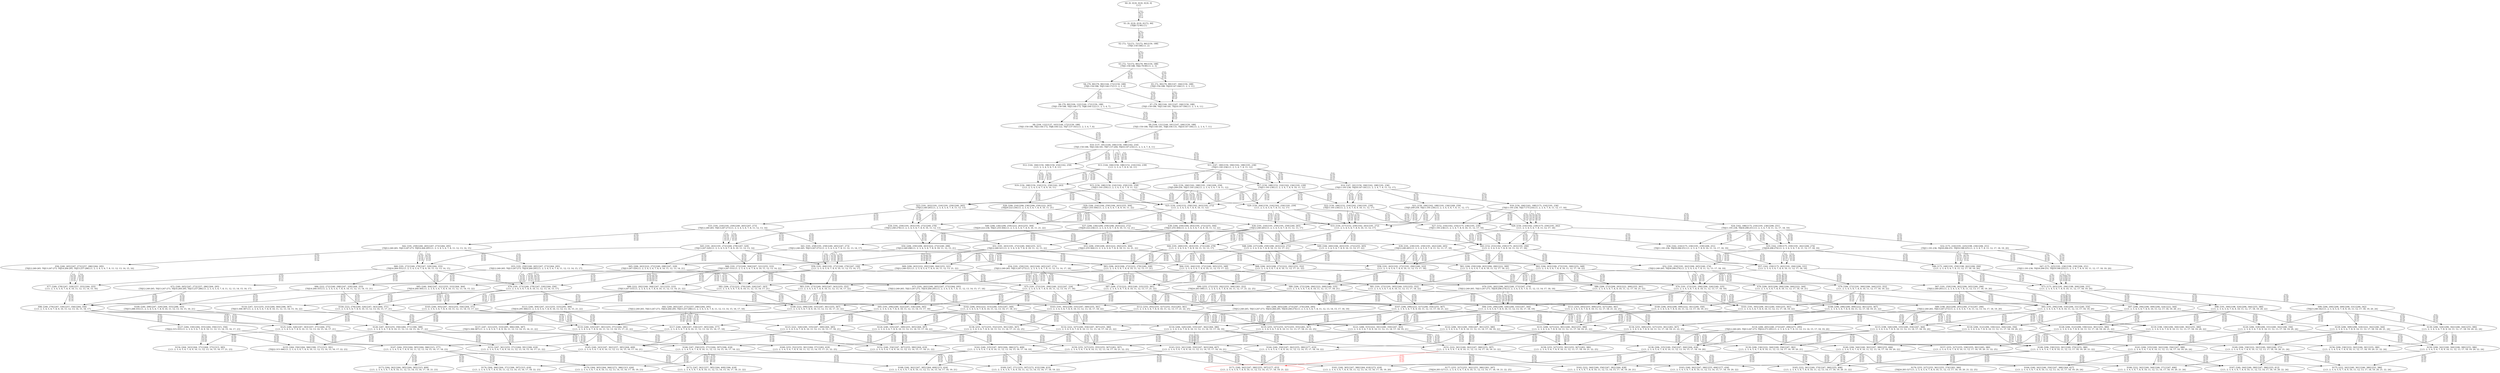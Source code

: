 digraph {
	S0[label="S0: [0, 0] [0, 0] [0, 0] [0, 0] \n{}{}"];
	S1[label="S1: [0, 0] [0, 0] [0, 0] [72, 90] \n{T0J0:72-90}{1}"];
	S2[label="S2: [72, 72] [72, 72] [72, 90] [150, 188] \n{T0J1:150-188}{1, 2}"];
	S3[label="S3: [72, 72] [72, 90] [79, 99] [150, 188] \n{T0J1:150-188, T0J2:79-99}{1, 2, 3}"];
	S4[label="S4: [79, 90] [79, 90] [144, 172] [150, 188] \n{T0J1:150-188, T0J3:144-172}{1, 2, 3, 4}"];
	S5[label="S5: [72, 90] [79, 99] [147, 184] [150, 188] \n{T0J1:150-188, T0J10:147-184}{1, 2, 3, 11}"];
	S6[label="S6: [79, 90] [104, 122] [144, 172] [150, 188] \n{T0J1:150-188, T0J3:144-172, T0J6:104-122}{1, 2, 3, 4, 7}"];
	S7[label="S7: [79, 99] [144, 181] [147, 184] [150, 188] \n{T0J1:150-188, T0J3:144-181, T0J10:147-184}{1, 2, 3, 4, 11}"];
	S8[label="S8: [104, 122] [137, 163] [144, 172] [150, 188] \n{T0J1:150-188, T0J3:144-172, T0J6:104-122, T0J7:137-163}{1, 2, 3, 4, 7, 8}"];
	S9[label="S9: [104, 131] [144, 181] [147, 184] [150, 188] \n{T0J1:150-188, T0J3:144-181, T0J6:104-131, T0J10:147-184}{1, 2, 3, 4, 7, 11}"];
	S10[label="S10: [137, 181] [144, 184] [150, 188] [162, 216] \n{T0J1:150-188, T0J3:144-181, T0J7:137-204, T0J10:147-216}{1, 2, 3, 4, 7, 8, 11}"];
	S11[label="S11: [147, 180] [150, 184] [162, 188] [191, 236] \n{T0J11:191-236}{1, 2, 3, 4, 7, 8, 11, 12}"];
	S12[label="S12: [144, 184] [150, 188] [150, 216] [162, 259] \n{}{1, 2, 3, 4, 5, 6, 7, 8, 11}"];
	S13[label="S13: [144, 184] [150, 188] [152, 216] [162, 239] \n{}{1, 2, 3, 4, 7, 8, 9, 10, 11}"];
	S14[label="S14: [147, 181] [150, 184] [162, 188] [191, 236] \n{T0J11:191-236, T0J16:147-181}{1, 2, 3, 4, 7, 8, 11, 12, 17}"];
	S15[label="S15: [150, 188] [150, 216] [162, 259] [191, 259] \n{T0J11:191-259}{1, 2, 3, 4, 5, 6, 7, 8, 11, 12}"];
	S16[label="S16: [150, 184] [162, 188] [191, 236] [209, 259] \n{T0J5:209-259, T0J11:191-236}{1, 2, 3, 4, 5, 6, 7, 8, 11, 12}"];
	S17[label="S17: [150, 188] [152, 216] [162, 236] [191, 239] \n{T0J11:191-236}{1, 2, 3, 4, 7, 8, 9, 10, 11, 12}"];
	S18[label="S18: [150, 184] [162, 188] [175, 216] [191, 236] \n{T0J11:191-236, T0J17:175-216}{1, 2, 3, 4, 7, 8, 11, 12, 17, 18}"];
	S19[label="S19: [150, 188] [150, 216] [152, 259] [162, 263] \n{}{1, 2, 3, 4, 5, 6, 7, 8, 9, 10, 11}"];
	S20[label="S20: [150, 204] [150, 216] [162, 259] [191, 259] \n{}{1, 2, 3, 4, 5, 6, 7, 8, 11, 12, 17}"];
	S21[label="S21: [150, 184] [162, 188] [191, 236] [209, 259] \n{T0J5:209-259, T0J11:191-236}{1, 2, 3, 4, 5, 6, 7, 8, 11, 12, 17}"];
	S22[label="S22: [150, 184] [152, 216] [162, 236] [191, 239] \n{T0J11:191-236}{1, 2, 3, 4, 7, 8, 9, 10, 11, 12, 17}"];
	S23[label="S23: [191, 203] [191, 216] [191, 259] [240, 265] \n{T0J12:240-265}{1, 2, 3, 4, 5, 6, 7, 8, 11, 12, 13}"];
	S24[label="S24: [162, 188] [175, 216] [191, 236] [206, 251] \n{T0J11:191-236, T0J18:206-251}{1, 2, 3, 4, 7, 8, 11, 12, 17, 18, 19}"];
	S25[label="S25: [150, 216] [152, 259] [162, 263] [191, 272] \n{}{1, 2, 3, 4, 5, 6, 7, 8, 9, 10, 11, 12}"];
	S26[label="S26: [150, 216] [162, 239] [175, 259] [191, 262] \n{}{1, 2, 3, 4, 5, 6, 7, 8, 11, 12, 17, 18}"];
	S27[label="S27: [152, 216] [162, 216] [175, 236] [191, 239] \n{T0J11:191-236}{1, 2, 3, 4, 7, 8, 9, 10, 11, 12, 17, 18}"];
	S28[label="S28: [206, 216] [206, 236] [206, 259] [222, 263] \n{T0J20:222-236}{1, 2, 3, 4, 5, 6, 7, 8, 9, 10, 11, 21}"];
	S29[label="S29: [184, 216] [184, 259] [184, 263] [255, 304] \n{T0J21:255-304}{1, 2, 3, 4, 5, 6, 7, 8, 9, 10, 11, 22}"];
	S30[label="S30: [191, 216] [191, 259] [191, 259] [240, 265] \n{T0J12:240-265}{1, 2, 3, 4, 5, 6, 7, 8, 11, 12, 13, 17}"];
	S31[label="S31: [191, 216] [191, 259] [240, 265] [247, 273] \n{T0J12:240-265, T0J13:247-273}{1, 2, 3, 4, 5, 6, 7, 8, 11, 12, 13, 14}"];
	S32[label="S32: [175, 216] [191, 225] [198, 236] [206, 251] \n{T0J11:191-236, T0J18:206-251, T0J19:198-225}{1, 2, 3, 4, 7, 8, 11, 12, 17, 18, 19, 20}"];
	S33[label="S33: [150, 217] [152, 259] [162, 263] [191, 272] \n{}{1, 2, 3, 4, 5, 6, 7, 8, 9, 10, 11, 12, 17}"];
	S34[label="S34: [191, 259] [191, 263] [191, 272] [240, 278] \n{T0J12:240-278}{1, 2, 3, 4, 5, 6, 7, 8, 9, 10, 11, 12, 13}"];
	S35[label="S35: [162, 239] [175, 259] [191, 262] [206, 274] \n{T0J18:206-274}{1, 2, 3, 4, 5, 6, 7, 8, 11, 12, 17, 18, 19}"];
	S36[label="S36: [162, 216] [175, 236] [191, 239] [206, 251] \n{T0J11:191-236, T0J18:206-251}{1, 2, 3, 4, 7, 8, 9, 10, 11, 12, 17, 18, 19}"];
	S37[label="S37: [206, 236] [206, 259] [206, 263] [222, 272] \n{T0J20:222-236}{1, 2, 3, 4, 5, 6, 7, 8, 9, 10, 11, 12, 21}"];
	S38[label="S38: [184, 259] [184, 263] [191, 272] [255, 304] \n{T0J21:255-304}{1, 2, 3, 4, 5, 6, 7, 8, 9, 10, 11, 12, 22}"];
	S39[label="S39: [191, 239] [191, 259] [191, 262] [240, 265] \n{T0J12:240-265}{1, 2, 3, 4, 5, 6, 7, 8, 11, 12, 13, 17, 18}"];
	S40[label="S40: [206, 236] [206, 259] [222, 263] [255, 304] \n{T0J20:222-236, T0J21:255-304}{1, 2, 3, 4, 5, 6, 7, 8, 9, 10, 11, 21, 22}"];
	S41[label="S41: [191, 259] [191, 259] [240, 265] [247, 273] \n{T0J12:240-265, T0J13:247-273}{1, 2, 3, 4, 5, 6, 7, 8, 11, 12, 13, 14, 17}"];
	S42[label="S42: [191, 259] [240, 265] [247, 273] [264, 295] \n{T0J12:240-265, T0J13:247-273, T0J14:264-295}{1, 2, 3, 4, 5, 6, 7, 8, 11, 12, 13, 14, 15}"];
	S43[label="S43: [152, 253] [162, 259] [175, 263] [191, 294] \n{}{1, 2, 3, 4, 5, 6, 7, 8, 9, 10, 11, 12, 17, 18}"];
	S44[label="S44: [191, 260] [191, 263] [191, 272] [240, 279] \n{}{1, 2, 3, 4, 5, 6, 7, 8, 9, 10, 11, 12, 13, 17}"];
	S45[label="S45: [191, 263] [191, 272] [240, 278] [247, 329] \n{T0J13:247-329}{1, 2, 3, 4, 5, 6, 7, 8, 9, 10, 11, 12, 13, 14}"];
	S46[label="S46: [175, 248] [191, 259] [198, 262] [206, 294] \n{}{1, 2, 3, 4, 5, 6, 7, 8, 11, 12, 17, 18, 19, 20}"];
	S47[label="S47: [175, 225] [191, 236] [198, 239] [206, 251] \n{T0J11:191-236, T0J18:206-251, T0J19:198-225}{1, 2, 3, 4, 7, 8, 9, 10, 11, 12, 17, 18, 19, 20}"];
	S48[label="S48: [206, 237] [206, 259] [206, 263] [222, 272] \n{}{1, 2, 3, 4, 5, 6, 7, 8, 9, 10, 11, 12, 17, 21}"];
	S49[label="S49: [184, 260] [184, 263] [191, 272] [255, 305] \n{}{1, 2, 3, 4, 5, 6, 7, 8, 9, 10, 11, 12, 17, 22}"];
	S50[label="S50: [206, 259] [206, 263] [222, 272] [240, 298] \n{T0J12:240-298}{1, 2, 3, 4, 5, 6, 7, 8, 9, 10, 11, 12, 13, 21}"];
	S51[label="S51: [191, 263] [191, 272] [240, 304] [255, 321] \n{T0J12:240-321}{1, 2, 3, 4, 5, 6, 7, 8, 9, 10, 11, 12, 13, 22}"];
	S52[label="S52: [191, 259] [191, 262] [206, 265] [240, 274] \n{T0J12:240-265, T0J18:206-274}{1, 2, 3, 4, 5, 6, 7, 8, 11, 12, 13, 17, 18, 19}"];
	S53[label="S53: [206, 259] [206, 263] [222, 292] [255, 304] \n{T0J21:255-304}{1, 2, 3, 4, 5, 6, 7, 8, 9, 10, 11, 12, 21, 22}"];
	S54[label="S54: [191, 259] [191, 262] [240, 265] [247, 273] \n{T0J12:240-265, T0J13:247-273}{1, 2, 3, 4, 5, 6, 7, 8, 11, 12, 13, 14, 17, 18}"];
	S55[label="S55: [191, 259] [240, 265] [247, 273] [264, 295] \n{T0J12:240-265, T0J13:247-273, T0J14:264-295}{1, 2, 3, 4, 5, 6, 7, 8, 11, 12, 13, 14, 15, 17}"];
	S56[label="S56: [240, 265] [247, 273] [257, 286] [264, 295] \n{T0J12:240-265, T0J13:247-273, T0J14:264-295, T0J15:257-286}{1, 2, 3, 4, 5, 6, 7, 8, 11, 12, 13, 14, 15, 16}"];
	S57[label="S57: [162, 259] [175, 263] [191, 294] [206, 331] \n{}{1, 2, 3, 4, 5, 6, 7, 8, 9, 10, 11, 12, 17, 18, 19}"];
	S58[label="S58: [191, 263] [191, 272] [191, 294] [240, 322] \n{}{1, 2, 3, 4, 5, 6, 7, 8, 9, 10, 11, 12, 13, 17, 18}"];
	S59[label="S59: [191, 264] [191, 272] [240, 279] [247, 330] \n{}{1, 2, 3, 4, 5, 6, 7, 8, 9, 10, 11, 12, 13, 14, 17}"];
	S60[label="S60: [191, 272] [240, 278] [247, 329] [264, 355] \n{T0J14:264-355}{1, 2, 3, 4, 5, 6, 7, 8, 9, 10, 11, 12, 13, 14, 15}"];
	S61[label="S61: [206, 259] [206, 263] [206, 280] [222, 300] \n{}{1, 2, 3, 4, 5, 6, 7, 8, 9, 10, 11, 12, 17, 18, 21}"];
	S62[label="S62: [184, 263] [184, 272] [191, 300] [255, 348] \n{}{1, 2, 3, 4, 5, 6, 7, 8, 9, 10, 11, 12, 17, 18, 22}"];
	S63[label="S63: [206, 263] [206, 272] [222, 279] [240, 326] \n{}{1, 2, 3, 4, 5, 6, 7, 8, 9, 10, 11, 12, 13, 17, 21}"];
	S64[label="S64: [191, 264] [191, 272] [240, 305] [255, 348] \n{}{1, 2, 3, 4, 5, 6, 7, 8, 9, 10, 11, 12, 13, 17, 22}"];
	S65[label="S65: [206, 263] [222, 272] [240, 298] [247, 329] \n{T0J13:247-329}{1, 2, 3, 4, 5, 6, 7, 8, 9, 10, 11, 12, 13, 14, 21}"];
	S66[label="S66: [191, 272] [240, 304] [247, 321] [255, 333] \n{T0J13:247-333}{1, 2, 3, 4, 5, 6, 7, 8, 9, 10, 11, 12, 13, 14, 22}"];
	S67[label="S67: [191, 259] [198, 262] [206, 265] [240, 294] \n{T0J12:240-265}{1, 2, 3, 4, 5, 6, 7, 8, 11, 12, 13, 17, 18, 19, 20}"];
	S68[label="S68: [206, 263] [206, 272] [222, 292] [255, 352] \n{}{1, 2, 3, 4, 5, 6, 7, 8, 9, 10, 11, 12, 17, 21, 22}"];
	S69[label="S69: [206, 263] [222, 292] [240, 304] [255, 321] \n{T0J12:240-321}{1, 2, 3, 4, 5, 6, 7, 8, 9, 10, 11, 12, 13, 21, 22}"];
	S70[label="S70: [191, 262] [206, 265] [240, 273] [247, 274] \n{T0J12:240-265, T0J13:247-273, T0J18:206-274}{1, 2, 3, 4, 5, 6, 7, 8, 11, 12, 13, 14, 17, 18, 19}"];
	S71[label="S71: [191, 262] [240, 265] [247, 273] [264, 295] \n{T0J12:240-265, T0J13:247-273, T0J14:264-295}{1, 2, 3, 4, 5, 6, 7, 8, 11, 12, 13, 14, 15, 17, 18}"];
	S72[label="S72: [240, 265] [247, 273] [257, 286] [264, 295] \n{T0J12:240-265, T0J13:247-273, T0J14:264-295, T0J15:257-286}{1, 2, 3, 4, 5, 6, 7, 8, 11, 12, 13, 14, 15, 16, 17}"];
	S73[label="S73: [175, 263] [191, 294] [198, 309] [206, 331] \n{}{1, 2, 3, 4, 5, 6, 7, 8, 9, 10, 11, 12, 17, 18, 19, 20}"];
	S74[label="S74: [191, 272] [191, 294] [206, 326] [240, 335] \n{}{1, 2, 3, 4, 5, 6, 7, 8, 9, 10, 11, 12, 13, 17, 18, 19}"];
	S75[label="S75: [191, 272] [191, 294] [240, 322] [247, 334] \n{}{1, 2, 3, 4, 5, 6, 7, 8, 9, 10, 11, 12, 13, 14, 17, 18}"];
	S76[label="S76: [191, 273] [240, 279] [247, 330] [264, 356] \n{}{1, 2, 3, 4, 5, 6, 7, 8, 9, 10, 11, 12, 13, 14, 15, 17}"];
	S77[label="S77: [240, 278] [247, 329] [257, 355] [264, 355] \n{}{1, 2, 3, 4, 5, 6, 7, 8, 9, 10, 11, 12, 13, 14, 15, 16}"];
	S78[label="S78: [206, 263] [206, 284] [206, 300] [222, 344] \n{}{1, 2, 3, 4, 5, 6, 7, 8, 9, 10, 11, 12, 17, 18, 19, 21}"];
	S79[label="S79: [184, 272] [191, 300] [206, 344] [255, 352] \n{}{1, 2, 3, 4, 5, 6, 7, 8, 9, 10, 11, 12, 17, 18, 19, 22}"];
	S80[label="S80: [206, 272] [206, 284] [222, 309] [240, 335] \n{}{1, 2, 3, 4, 5, 6, 7, 8, 9, 10, 11, 12, 13, 17, 18, 21}"];
	S81[label="S81: [191, 272] [191, 305] [240, 335] [255, 352] \n{}{1, 2, 3, 4, 5, 6, 7, 8, 9, 10, 11, 12, 13, 17, 18, 22}"];
	S82[label="S82: [206, 272] [222, 279] [240, 326] [247, 343] \n{}{1, 2, 3, 4, 5, 6, 7, 8, 9, 10, 11, 12, 13, 14, 17, 21}"];
	S83[label="S83: [191, 273] [240, 305] [247, 343] [255, 352] \n{}{1, 2, 3, 4, 5, 6, 7, 8, 9, 10, 11, 12, 13, 14, 17, 22}"];
	S84[label="S84: [222, 272] [240, 298] [247, 329] [264, 355] \n{T0J14:264-355}{1, 2, 3, 4, 5, 6, 7, 8, 9, 10, 11, 12, 13, 14, 15, 21}"];
	S85[label="S85: [240, 304] [247, 321] [255, 333] [264, 364] \n{T0J14:264-364}{1, 2, 3, 4, 5, 6, 7, 8, 9, 10, 11, 12, 13, 14, 15, 22}"];
	S86[label="S86: [206, 272] [206, 293] [222, 309] [255, 361] \n{}{1, 2, 3, 4, 5, 6, 7, 8, 9, 10, 11, 12, 17, 18, 21, 22}"];
	S87[label="S87: [206, 272] [222, 293] [240, 335] [255, 361] \n{}{1, 2, 3, 4, 5, 6, 7, 8, 9, 10, 11, 12, 13, 17, 21, 22}"];
	S88[label="S88: [222, 292] [240, 304] [247, 321] [255, 333] \n{T0J13:247-333}{1, 2, 3, 4, 5, 6, 7, 8, 9, 10, 11, 12, 13, 14, 21, 22}"];
	S89[label="S89: [198, 262] [206, 265] [240, 273] [247, 294] \n{T0J12:240-265, T0J13:247-273}{1, 2, 3, 4, 5, 6, 7, 8, 11, 12, 13, 14, 17, 18, 19, 20}"];
	S90[label="S90: [255, 272] [255, 292] [255, 308] [283, 352] \n{T0J24:283-308}{1, 2, 3, 4, 5, 6, 7, 8, 9, 10, 11, 12, 17, 21, 22, 25}"];
	S91[label="S91: [206, 265] [240, 273] [247, 274] [264, 295] \n{T0J12:240-265, T0J13:247-273, T0J14:264-295, T0J18:206-274}{1, 2, 3, 4, 5, 6, 7, 8, 11, 12, 13, 14, 15, 17, 18, 19}"];
	S92[label="S92: [240, 265] [247, 273] [257, 286] [264, 295] \n{T0J12:240-265, T0J13:247-273, T0J14:264-295, T0J15:257-286}{1, 2, 3, 4, 5, 6, 7, 8, 11, 12, 13, 14, 15, 16, 17, 18}"];
	S93[label="S93: [191, 294] [198, 318] [206, 331] [240, 354] \n{}{1, 2, 3, 4, 5, 6, 7, 8, 9, 10, 11, 12, 13, 17, 18, 19, 20}"];
	S94[label="S94: [191, 294] [206, 326] [240, 335] [247, 344] \n{}{1, 2, 3, 4, 5, 6, 7, 8, 9, 10, 11, 12, 13, 14, 17, 18, 19}"];
	S95[label="S95: [191, 294] [240, 322] [247, 334] [264, 365] \n{}{1, 2, 3, 4, 5, 6, 7, 8, 9, 10, 11, 12, 13, 14, 15, 17, 18}"];
	S96[label="S96: [240, 279] [247, 330] [257, 356] [264, 356] \n{}{1, 2, 3, 4, 5, 6, 7, 8, 9, 10, 11, 12, 13, 14, 15, 16, 17}"];
	S97[label="S97: [206, 294] [206, 309] [206, 324] [222, 344] \n{}{1, 2, 3, 4, 5, 6, 7, 8, 9, 10, 11, 12, 17, 18, 19, 20, 21}"];
	S98[label="S98: [191, 300] [198, 324] [206, 344] [255, 380] \n{}{1, 2, 3, 4, 5, 6, 7, 8, 9, 10, 11, 12, 17, 18, 19, 20, 22}"];
	S99[label="S99: [206, 294] [206, 309] [206, 331] [246, 342] \n{T0J23:246-342}{1, 2, 3, 4, 5, 6, 7, 8, 9, 10, 11, 12, 17, 18, 19, 20, 24}"];
	S100[label="S100: [206, 293] [206, 309] [222, 341] [240, 350] \n{}{1, 2, 3, 4, 5, 6, 7, 8, 9, 10, 11, 12, 13, 17, 18, 19, 21}"];
	S101[label="S101: [191, 305] [206, 341] [240, 350] [255, 361] \n{}{1, 2, 3, 4, 5, 6, 7, 8, 9, 10, 11, 12, 13, 17, 18, 19, 22}"];
	S102[label="S102: [206, 293] [222, 315] [240, 335] [247, 349] \n{}{1, 2, 3, 4, 5, 6, 7, 8, 9, 10, 11, 12, 13, 14, 17, 18, 21}"];
	S103[label="S103: [191, 305] [240, 335] [247, 349] [255, 361] \n{}{1, 2, 3, 4, 5, 6, 7, 8, 9, 10, 11, 12, 13, 14, 17, 18, 22}"];
	S104[label="S104: [222, 279] [240, 326] [247, 343] [264, 371] \n{}{1, 2, 3, 4, 5, 6, 7, 8, 9, 10, 11, 12, 13, 14, 15, 17, 21}"];
	S105[label="S105: [240, 305] [247, 343] [255, 356] [264, 371] \n{}{1, 2, 3, 4, 5, 6, 7, 8, 9, 10, 11, 12, 13, 14, 15, 17, 22}"];
	S106[label="S106: [206, 299] [206, 309] [222, 361] [255, 367] \n{}{1, 2, 3, 4, 5, 6, 7, 8, 9, 10, 11, 12, 17, 18, 19, 21, 22}"];
	S107[label="S107: [206, 299] [222, 327] [240, 354] [255, 367] \n{}{1, 2, 3, 4, 5, 6, 7, 8, 9, 10, 11, 12, 13, 17, 18, 21, 22}"];
	S108[label="S108: [222, 299] [240, 335] [247, 361] [255, 367] \n{}{1, 2, 3, 4, 5, 6, 7, 8, 9, 10, 11, 12, 13, 14, 17, 21, 22}"];
	S109[label="S109: [240, 298] [247, 329] [264, 355] [288, 355] \n{T0J15:288-355}{1, 2, 3, 4, 5, 6, 7, 8, 9, 10, 11, 12, 13, 14, 15, 16, 21}"];
	S110[label="S110: [247, 321] [255, 333] [264, 364] [306, 387] \n{T0J15:306-387}{1, 2, 3, 4, 5, 6, 7, 8, 9, 10, 11, 12, 13, 14, 15, 16, 22}"];
	S111[label="S111: [255, 293] [255, 309] [255, 327] [283, 361] \n{}{1, 2, 3, 4, 5, 6, 7, 8, 9, 10, 11, 12, 17, 18, 21, 22, 25}"];
	S112[label="S112: [255, 293] [255, 327] [255, 352] [283, 361] \n{}{1, 2, 3, 4, 5, 6, 7, 8, 9, 10, 11, 12, 13, 17, 21, 22, 25}"];
	S113[label="S113: [240, 304] [247, 321] [255, 333] [295, 384] \n{T0J14:295-384}{1, 2, 3, 4, 5, 6, 7, 8, 9, 10, 11, 12, 13, 14, 15, 21, 22}"];
	S114[label="S114: [206, 265] [240, 273] [247, 294] [271, 295] \n{T0J12:240-265, T0J13:247-273, T0J14:271-295}{1, 2, 3, 4, 5, 6, 7, 8, 11, 12, 13, 14, 15, 17, 18, 19, 20}"];
	S115[label="S115: [198, 326] [206, 335] [240, 354] [247, 364] \n{}{1, 2, 3, 4, 5, 6, 7, 8, 9, 10, 11, 12, 13, 14, 17, 18, 19, 20}"];
	S116[label="S116: [206, 326] [240, 335] [247, 362] [264, 386] \n{}{1, 2, 3, 4, 5, 6, 7, 8, 9, 10, 11, 12, 13, 14, 15, 17, 18, 19}"];
	S117[label="S117: [240, 328] [247, 334] [257, 365] [264, 377] \n{}{1, 2, 3, 4, 5, 6, 7, 8, 9, 10, 11, 12, 13, 14, 15, 16, 17, 18}"];
	S118[label="S118: [206, 312] [206, 336] [222, 344] [240, 356] \n{}{1, 2, 3, 4, 5, 6, 7, 8, 9, 10, 11, 12, 13, 17, 18, 19, 20, 21}"];
	S119[label="S119: [198, 336] [206, 344] [240, 362] [255, 380] \n{}{1, 2, 3, 4, 5, 6, 7, 8, 9, 10, 11, 12, 13, 17, 18, 19, 20, 22}"];
	S120[label="S120: [206, 318] [206, 331] [240, 342] [246, 356] \n{}{1, 2, 3, 4, 5, 6, 7, 8, 9, 10, 11, 12, 13, 17, 18, 19, 20, 24}"];
	S121[label="S121: [206, 315] [222, 341] [240, 350] [247, 363] \n{}{1, 2, 3, 4, 5, 6, 7, 8, 9, 10, 11, 12, 13, 14, 17, 18, 19, 21}"];
	S122[label="S122: [206, 341] [240, 350] [247, 361] [255, 380] \n{}{1, 2, 3, 4, 5, 6, 7, 8, 9, 10, 11, 12, 13, 14, 17, 18, 19, 22}"];
	S123[label="S123: [222, 326] [240, 335] [247, 349] [264, 385] \n{}{1, 2, 3, 4, 5, 6, 7, 8, 9, 10, 11, 12, 13, 14, 15, 17, 18, 21}"];
	S124[label="S124: [240, 335] [247, 349] [255, 365] [264, 397] \n{}{1, 2, 3, 4, 5, 6, 7, 8, 9, 10, 11, 12, 13, 14, 15, 17, 18, 22}"];
	S125[label="S125: [240, 326] [247, 343] [257, 371] [264, 375] \n{}{1, 2, 3, 4, 5, 6, 7, 8, 9, 10, 11, 12, 13, 14, 15, 16, 17, 21}"];
	S126[label="S126: [247, 343] [255, 356] [264, 371] [306, 388] \n{}{1, 2, 3, 4, 5, 6, 7, 8, 9, 10, 11, 12, 13, 14, 15, 16, 17, 22}"];
	S127[label="S127: [264, 330] [264, 355] [264, 356] [315, 356] \n{T0J22:315-355}{1, 2, 3, 4, 5, 6, 7, 8, 9, 10, 11, 12, 13, 14, 15, 16, 17, 23}"];
	S128[label="S128: [206, 312] [206, 336] [222, 361] [255, 380] \n{}{1, 2, 3, 4, 5, 6, 7, 8, 9, 10, 11, 12, 17, 18, 19, 20, 21, 22}"];
	S129[label="S129: [206, 309] [206, 324] [222, 342] [246, 344] \n{}{1, 2, 3, 4, 5, 6, 7, 8, 9, 10, 11, 12, 17, 18, 19, 20, 21, 24}"];
	S130[label="S130: [206, 324] [206, 342] [246, 344] [255, 380] \n{}{1, 2, 3, 4, 5, 6, 7, 8, 9, 10, 11, 12, 17, 18, 19, 20, 22, 24}"];
	S131[label="S131: [206, 327] [222, 361] [240, 362] [255, 380] \n{}{1, 2, 3, 4, 5, 6, 7, 8, 9, 10, 11, 12, 13, 17, 18, 19, 21, 22}"];
	S132[label="S132: [222, 327] [240, 354] [247, 367] [255, 380] \n{}{1, 2, 3, 4, 5, 6, 7, 8, 9, 10, 11, 12, 13, 14, 17, 18, 21, 22}"];
	S133[label="S133: [240, 335] [247, 361] [255, 371] [264, 391] \n{}{1, 2, 3, 4, 5, 6, 7, 8, 9, 10, 11, 12, 13, 14, 15, 17, 21, 22}"];
	S134[label="S134: [255, 309] [255, 327] [255, 361] [283, 367] \n{}{1, 2, 3, 4, 5, 6, 7, 8, 9, 10, 11, 12, 17, 18, 19, 21, 22, 25}"];
	S135[label="S135: [255, 327] [255, 327] [255, 355] [283, 367] \n{}{1, 2, 3, 4, 5, 6, 7, 8, 9, 10, 11, 12, 13, 17, 18, 21, 22, 25}"];
	S136[label="S136: [255, 327] [255, 352] [255, 361] [283, 367] \n{}{1, 2, 3, 4, 5, 6, 7, 8, 9, 10, 11, 12, 13, 14, 17, 21, 22, 25}"];
	S137[label="S137: [247, 321] [255, 333] [295, 384] [306, 387] \n{T0J15:306-387}{1, 2, 3, 4, 5, 6, 7, 8, 9, 10, 11, 12, 13, 14, 15, 16, 21, 22}"];
	S138[label="S138: [206, 335] [240, 354] [247, 364] [264, 418] \n{}{1, 2, 3, 4, 5, 6, 7, 8, 9, 10, 11, 12, 13, 14, 15, 17, 18, 19, 20}"];
	S139[label="S139: [206, 336] [222, 344] [240, 356] [247, 382] \n{}{1, 2, 3, 4, 5, 6, 7, 8, 9, 10, 11, 12, 13, 14, 17, 18, 19, 20, 21}"];
	S140[label="S140: [206, 344] [240, 362] [247, 380] [255, 406] \n{}{1, 2, 3, 4, 5, 6, 7, 8, 9, 10, 11, 12, 13, 14, 17, 18, 19, 20, 22}"];
	S141[label="S141: [206, 335] [240, 342] [246, 356] [247, 388] \n{}{1, 2, 3, 4, 5, 6, 7, 8, 9, 10, 11, 12, 13, 14, 17, 18, 19, 20, 24}"];
	S142[label="S142: [240, 335] [247, 365] [264, 386] [272, 409] \n{}{1, 2, 3, 4, 5, 6, 7, 8, 9, 10, 11, 12, 13, 14, 15, 16, 17, 18, 19}"];
	S143[label="S143: [222, 341] [240, 350] [247, 363] [264, 407] \n{}{1, 2, 3, 4, 5, 6, 7, 8, 9, 10, 11, 12, 13, 14, 15, 17, 18, 19, 21}"];
	S144[label="S144: [240, 350] [247, 362] [255, 380] [277, 433] \n{}{1, 2, 3, 4, 5, 6, 7, 8, 9, 10, 11, 12, 13, 14, 15, 17, 18, 19, 22}"];
	S145[label="S145: [240, 343] [247, 362] [257, 385] [264, 409] \n{}{1, 2, 3, 4, 5, 6, 7, 8, 9, 10, 11, 12, 13, 14, 15, 16, 17, 18, 21}"];
	S146[label="S146: [247, 356] [255, 371] [264, 397] [306, 418] \n{}{1, 2, 3, 4, 5, 6, 7, 8, 9, 10, 11, 12, 13, 14, 15, 16, 17, 18, 22}"];
	S147[label="S147: [264, 355] [264, 365] [264, 366] [315, 377] \n{}{1, 2, 3, 4, 5, 6, 7, 8, 9, 10, 11, 12, 13, 14, 15, 16, 17, 18, 23}"];
	S148[label="S148: [206, 336] [222, 361] [240, 374] [255, 380] \n{}{1, 2, 3, 4, 5, 6, 7, 8, 9, 10, 11, 12, 13, 17, 18, 19, 20, 21, 22}"];
	S149[label="S149: [206, 336] [222, 342] [240, 344] [246, 371] \n{}{1, 2, 3, 4, 5, 6, 7, 8, 9, 10, 11, 12, 13, 17, 18, 19, 20, 21, 24}"];
	S150[label="S150: [206, 342] [240, 344] [246, 380] [255, 386] \n{}{1, 2, 3, 4, 5, 6, 7, 8, 9, 10, 11, 12, 13, 17, 18, 19, 20, 22, 24}"];
	S151[label="S151: [222, 361] [240, 362] [247, 380] [255, 397] \n{}{1, 2, 3, 4, 5, 6, 7, 8, 9, 10, 11, 12, 13, 14, 17, 18, 19, 21, 22}"];
	S152[label="S152: [240, 354] [247, 367] [255, 380] [264, 419] \n{}{1, 2, 3, 4, 5, 6, 7, 8, 9, 10, 11, 12, 13, 14, 15, 17, 18, 21, 22}"];
	S153[label="S153: [247, 361] [255, 371] [264, 391] [306, 418] \n{}{1, 2, 3, 4, 5, 6, 7, 8, 9, 10, 11, 12, 13, 14, 15, 16, 17, 21, 22}"];
	S154[label="S154: [264, 343] [264, 371] [264, 375] [315, 385] \n{}{1, 2, 3, 4, 5, 6, 7, 8, 9, 10, 11, 12, 13, 14, 15, 16, 17, 21, 23}"];
	S155[label="S155: [264, 356] [264, 366] [306, 371] [315, 391] \n{T0J22:315-366}{1, 2, 3, 4, 5, 6, 7, 8, 9, 10, 11, 12, 13, 14, 15, 16, 17, 22, 23}"];
	S156[label="S156: [206, 336] [222, 342] [246, 361] [255, 380] \n{}{1, 2, 3, 4, 5, 6, 7, 8, 9, 10, 11, 12, 17, 18, 19, 20, 21, 22, 24}"];
	S157[label="S157: [255, 327] [255, 336] [255, 361] [283, 380] \n{}{1, 2, 3, 4, 5, 6, 7, 8, 9, 10, 11, 12, 17, 18, 19, 20, 21, 22, 25}"];
	S158[label="S158: [255, 327] [255, 361] [255, 367] [283, 380] \n{}{1, 2, 3, 4, 5, 6, 7, 8, 9, 10, 11, 12, 13, 17, 18, 19, 21, 22, 25}"];
	S159[label="S159: [255, 327] [255, 355] [255, 367] [283, 397] \n{}{1, 2, 3, 4, 5, 6, 7, 8, 9, 10, 11, 12, 13, 14, 17, 18, 21, 22, 25}"];
	S160[label="S160: [255, 352] [255, 361] [264, 371] [283, 419] \n{}{1, 2, 3, 4, 5, 6, 7, 8, 9, 10, 11, 12, 13, 14, 15, 17, 21, 22, 25}"];
	S161[label="S161: [240, 365] [247, 380] [264, 418] [272, 418] \n{}{1, 2, 3, 4, 5, 6, 7, 8, 9, 10, 11, 12, 13, 14, 15, 16, 17, 18, 19, 20}"];
	S162[label="S162: [222, 344] [240, 356] [247, 382] [264, 428] \n{}{1, 2, 3, 4, 5, 6, 7, 8, 9, 10, 11, 12, 13, 14, 15, 17, 18, 19, 20, 21}"];
	S163[label="S163: [240, 362] [247, 380] [255, 406] [277, 436] \n{}{1, 2, 3, 4, 5, 6, 7, 8, 9, 10, 11, 12, 13, 14, 15, 17, 18, 19, 20, 22}"];
	S164[label="S164: [240, 342] [246, 356] [247, 388] [264, 427] \n{}{1, 2, 3, 4, 5, 6, 7, 8, 9, 10, 11, 12, 13, 14, 15, 17, 18, 19, 20, 24}"];
	S165[label="S165: [222, 361] [240, 374] [247, 380] [255, 406] \n{}{1, 2, 3, 4, 5, 6, 7, 8, 9, 10, 11, 12, 13, 14, 17, 18, 19, 20, 21, 22}"];
	S166[label="S166: [222, 342] [240, 344] [246, 371] [247, 406] \n{}{1, 2, 3, 4, 5, 6, 7, 8, 9, 10, 11, 12, 13, 14, 17, 18, 19, 20, 21, 24}"];
	S167[label="S167: [240, 344] [246, 380] [247, 386] [255, 412] \n{}{1, 2, 3, 4, 5, 6, 7, 8, 9, 10, 11, 12, 13, 14, 17, 18, 19, 20, 22, 24}"];
	S168[label="S168: [240, 362] [247, 385] [264, 409] [272, 424] \n{}{1, 2, 3, 4, 5, 6, 7, 8, 9, 10, 11, 12, 13, 14, 15, 16, 17, 18, 19, 21}"];
	S169[label="S169: [247, 371] [255, 397] [272, 433] [306, 433] \n{}{1, 2, 3, 4, 5, 6, 7, 8, 9, 10, 11, 12, 13, 14, 15, 16, 17, 18, 19, 22}"];
	S170[label="S170: [264, 365] [264, 366] [272, 386] [315, 426] \n{}{1, 2, 3, 4, 5, 6, 7, 8, 9, 10, 11, 12, 13, 14, 15, 16, 17, 18, 19, 23}"];
	S171[label="S171: [240, 362] [247, 380] [255, 397] [277, 453] \n{}{1, 2, 3, 4, 5, 6, 7, 8, 9, 10, 11, 12, 13, 14, 15, 17, 18, 19, 21, 22}"];
	S172[label="S172: [247, 362] [257, 385] [264, 409] [306, 418] \n{}{1, 2, 3, 4, 5, 6, 7, 8, 9, 10, 11, 12, 13, 14, 15, 16, 17, 18, 21, 22}"];
	S173[label="S173: [264, 362] [264, 385] [264, 385] [315, 409] \n{}{1, 2, 3, 4, 5, 6, 7, 8, 9, 10, 11, 12, 13, 14, 15, 16, 17, 18, 21, 23}"];
	S174[label="S174: [264, 366] [264, 371] [306, 397] [315, 418] \n{}{1, 2, 3, 4, 5, 6, 7, 8, 9, 10, 11, 12, 13, 14, 15, 16, 17, 18, 22, 23}"];
	S175[label="S175: [222, 342] [240, 361] [246, 380] [255, 386] \n{}{1, 2, 3, 4, 5, 6, 7, 8, 9, 10, 11, 12, 13, 17, 18, 19, 20, 21, 22, 24}"];
	S176[label="S176: [255, 327] [255, 361] [255, 374] [283, 380] \n{T0J24:283-327}{1, 2, 3, 4, 5, 6, 7, 8, 9, 10, 11, 12, 13, 17, 18, 19, 20, 21, 22, 25}"];
	S177[label="S177: [255, 327] [255, 362] [255, 380] [283, 397] \n{T0J24:283-327}{1, 2, 3, 4, 5, 6, 7, 8, 9, 10, 11, 12, 13, 14, 17, 18, 19, 21, 22, 25}"];
	S0 -> S1[label="T0 J0\nDL=450\nES=0\nLS=0\nEF=72\nLF=90",fontsize=8];
	S1 -> S2[label="T0 J1\nDL=450\nES=72\nLS=90\nEF=150\nLF=188",fontsize=8];
	S2 -> S3[label="T0 J2\nDL=450\nES=72\nLS=90\nEF=79\nLF=99",fontsize=8];
	S3 -> S4[label="T0 J3\nDL=450\nES=79\nLS=90\nEF=144\nLF=172",fontsize=8];
	S3 -> S5[label="T0 J10\nDL=450\nES=72\nLS=90\nEF=147\nLF=184",fontsize=8];
	S4 -> S6[label="T0 J6\nDL=450\nES=79\nLS=90\nEF=104\nLF=122",fontsize=8];
	S4 -> S7[label="T0 J10\nDL=450\nES=79\nLS=90\nEF=154\nLF=184",fontsize=8];
	S5 -> S7[label="T0 J3\nDL=450\nES=79\nLS=99\nEF=144\nLF=181",fontsize=8];
	S6 -> S8[label="T0 J7\nDL=450\nES=79\nLS=90\nEF=137\nLF=163",fontsize=8];
	S6 -> S9[label="T0 J10\nDL=450\nES=79\nLS=90\nEF=154\nLF=184",fontsize=8];
	S7 -> S9[label="T0 J6\nDL=450\nES=79\nLS=99\nEF=104\nLF=131",fontsize=8];
	S8 -> S10[label="T0 J10\nDL=450\nES=104\nLS=122\nEF=179\nLF=216",fontsize=8];
	S9 -> S10[label="T0 J7\nDL=450\nES=104\nLS=131\nEF=162\nLF=204",fontsize=8];
	S10 -> S12[label="T0 J4\nDL=450\nES=144\nLS=181\nEF=150\nLF=189",fontsize=8];
	S10 -> S12[label="T0 J5\nDL=450\nES=144\nLS=181\nEF=206\nLF=259",fontsize=8];
	S10 -> S13[label="T0 J8\nDL=450\nES=137\nLS=180\nEF=152\nLF=199",fontsize=8];
	S10 -> S13[label="T0 J9\nDL=450\nES=137\nLS=180\nEF=184\nLF=239",fontsize=8];
	S10 -> S11[label="T0 J11\nDL=450\nES=147\nLS=180\nEF=191\nLF=236",fontsize=8];
	S11 -> S15[label="T0 J4\nDL=450\nES=147\nLS=181\nEF=153\nLF=189",fontsize=8];
	S11 -> S16[label="T0 J5\nDL=450\nES=147\nLS=181\nEF=209\nLF=259",fontsize=8];
	S11 -> S17[label="T0 J8\nDL=450\nES=147\nLS=180\nEF=162\nLF=199",fontsize=8];
	S11 -> S17[label="T0 J9\nDL=450\nES=147\nLS=180\nEF=194\nLF=239",fontsize=8];
	S11 -> S14[label="T0 J16\nDL=450\nES=147\nLS=180\nEF=147\nLF=181",fontsize=8];
	S12 -> S19[label="T0 J8\nDL=450\nES=144\nLS=204\nEF=159\nLF=223",fontsize=8];
	S12 -> S19[label="T0 J9\nDL=450\nES=144\nLS=204\nEF=191\nLF=263",fontsize=8];
	S12 -> S15[label="T0 J11\nDL=450\nES=147\nLS=203\nEF=191\nLF=259",fontsize=8];
	S13 -> S19[label="T0 J4\nDL=450\nES=144\nLS=184\nEF=150\nLF=192",fontsize=8];
	S13 -> S19[label="T0 J5\nDL=450\nES=144\nLS=184\nEF=206\nLF=262",fontsize=8];
	S13 -> S17[label="T0 J11\nDL=450\nES=147\nLS=180\nEF=191\nLF=236",fontsize=8];
	S14 -> S20[label="T0 J4\nDL=450\nES=147\nLS=181\nEF=153\nLF=189",fontsize=8];
	S14 -> S21[label="T0 J5\nDL=450\nES=147\nLS=181\nEF=209\nLF=259",fontsize=8];
	S14 -> S22[label="T0 J8\nDL=450\nES=147\nLS=180\nEF=162\nLF=199",fontsize=8];
	S14 -> S22[label="T0 J9\nDL=450\nES=147\nLS=180\nEF=194\nLF=239",fontsize=8];
	S14 -> S18[label="T0 J17\nDL=450\nES=147\nLS=180\nEF=175\nLF=216",fontsize=8];
	S15 -> S25[label="T0 J8\nDL=450\nES=150\nLS=204\nEF=165\nLF=223",fontsize=8];
	S15 -> S25[label="T0 J9\nDL=450\nES=150\nLS=204\nEF=197\nLF=263",fontsize=8];
	S15 -> S23[label="T0 J12\nDL=450\nES=191\nLS=203\nEF=240\nLF=265",fontsize=8];
	S15 -> S20[label="T0 J16\nDL=450\nES=150\nLS=203\nEF=150\nLF=204",fontsize=8];
	S16 -> S25[label="T0 J8\nDL=450\nES=150\nLS=204\nEF=165\nLF=223",fontsize=8];
	S16 -> S25[label="T0 J9\nDL=450\nES=150\nLS=204\nEF=197\nLF=263",fontsize=8];
	S16 -> S23[label="T0 J12\nDL=450\nES=191\nLS=203\nEF=240\nLF=265",fontsize=8];
	S16 -> S20[label="T0 J16\nDL=450\nES=150\nLS=203\nEF=150\nLF=204",fontsize=8];
	S17 -> S25[label="T0 J4\nDL=450\nES=150\nLS=188\nEF=156\nLF=196",fontsize=8];
	S17 -> S25[label="T0 J5\nDL=450\nES=150\nLS=188\nEF=212\nLF=266",fontsize=8];
	S17 -> S22[label="T0 J16\nDL=450\nES=150\nLS=180\nEF=150\nLF=181",fontsize=8];
	S18 -> S26[label="T0 J4\nDL=450\nES=150\nLS=184\nEF=156\nLF=192",fontsize=8];
	S18 -> S26[label="T0 J5\nDL=450\nES=150\nLS=184\nEF=212\nLF=262",fontsize=8];
	S18 -> S27[label="T0 J8\nDL=450\nES=150\nLS=180\nEF=165\nLF=199",fontsize=8];
	S18 -> S27[label="T0 J9\nDL=450\nES=150\nLS=180\nEF=197\nLF=239",fontsize=8];
	S18 -> S24[label="T0 J18\nDL=450\nES=150\nLS=180\nEF=206\nLF=251",fontsize=8];
	S19 -> S25[label="T0 J11\nDL=450\nES=150\nLS=216\nEF=194\nLF=272",fontsize=8];
	S19 -> S28[label="T0 J20\nDL=450\nES=206\nLS=215\nEF=222\nLF=236",fontsize=8];
	S19 -> S29[label="T0 J21\nDL=450\nES=184\nLS=215\nEF=255\nLF=304",fontsize=8];
	S20 -> S33[label="T0 J8\nDL=450\nES=150\nLS=204\nEF=165\nLF=223",fontsize=8];
	S20 -> S33[label="T0 J9\nDL=450\nES=150\nLS=204\nEF=197\nLF=263",fontsize=8];
	S20 -> S30[label="T0 J12\nDL=450\nES=191\nLS=203\nEF=240\nLF=265",fontsize=8];
	S20 -> S26[label="T0 J17\nDL=450\nES=150\nLS=203\nEF=178\nLF=239",fontsize=8];
	S21 -> S33[label="T0 J8\nDL=450\nES=150\nLS=204\nEF=165\nLF=223",fontsize=8];
	S21 -> S33[label="T0 J9\nDL=450\nES=150\nLS=204\nEF=197\nLF=263",fontsize=8];
	S21 -> S30[label="T0 J12\nDL=450\nES=191\nLS=203\nEF=240\nLF=265",fontsize=8];
	S21 -> S26[label="T0 J17\nDL=450\nES=150\nLS=203\nEF=178\nLF=239",fontsize=8];
	S22 -> S33[label="T0 J4\nDL=450\nES=150\nLS=184\nEF=156\nLF=192",fontsize=8];
	S22 -> S33[label="T0 J5\nDL=450\nES=150\nLS=184\nEF=212\nLF=262",fontsize=8];
	S22 -> S27[label="T0 J17\nDL=450\nES=150\nLS=180\nEF=178\nLF=216",fontsize=8];
	S23 -> S34[label="T0 J8\nDL=450\nES=191\nLS=204\nEF=206\nLF=223",fontsize=8];
	S23 -> S34[label="T0 J9\nDL=450\nES=191\nLS=204\nEF=238\nLF=263",fontsize=8];
	S23 -> S31[label="T0 J13\nDL=450\nES=191\nLS=203\nEF=247\nLF=273",fontsize=8];
	S23 -> S30[label="T0 J16\nDL=450\nES=191\nLS=203\nEF=191\nLF=204",fontsize=8];
	S24 -> S35[label="T0 J4\nDL=450\nES=162\nLS=188\nEF=168\nLF=196",fontsize=8];
	S24 -> S35[label="T0 J5\nDL=450\nES=162\nLS=188\nEF=224\nLF=266",fontsize=8];
	S24 -> S36[label="T0 J8\nDL=450\nES=162\nLS=180\nEF=177\nLF=199",fontsize=8];
	S24 -> S36[label="T0 J9\nDL=450\nES=162\nLS=180\nEF=209\nLF=239",fontsize=8];
	S24 -> S32[label="T0 J19\nDL=450\nES=162\nLS=180\nEF=198\nLF=225",fontsize=8];
	S25 -> S34[label="T0 J12\nDL=450\nES=191\nLS=216\nEF=240\nLF=278",fontsize=8];
	S25 -> S33[label="T0 J16\nDL=450\nES=150\nLS=216\nEF=150\nLF=217",fontsize=8];
	S25 -> S37[label="T0 J20\nDL=450\nES=206\nLS=215\nEF=222\nLF=236",fontsize=8];
	S25 -> S38[label="T0 J21\nDL=450\nES=184\nLS=215\nEF=255\nLF=304",fontsize=8];
	S26 -> S43[label="T0 J8\nDL=450\nES=150\nLS=216\nEF=165\nLF=235",fontsize=8];
	S26 -> S43[label="T0 J9\nDL=450\nES=150\nLS=216\nEF=197\nLF=275",fontsize=8];
	S26 -> S39[label="T0 J12\nDL=450\nES=191\nLS=203\nEF=240\nLF=265",fontsize=8];
	S26 -> S35[label="T0 J18\nDL=450\nES=150\nLS=203\nEF=206\nLF=274",fontsize=8];
	S27 -> S43[label="T0 J4\nDL=450\nES=152\nLS=216\nEF=158\nLF=224",fontsize=8];
	S27 -> S43[label="T0 J5\nDL=450\nES=152\nLS=216\nEF=214\nLF=294",fontsize=8];
	S27 -> S36[label="T0 J18\nDL=450\nES=152\nLS=180\nEF=208\nLF=251",fontsize=8];
	S28 -> S37[label="T0 J11\nDL=450\nES=206\nLS=216\nEF=250\nLF=272",fontsize=8];
	S28 -> S40[label="T0 J21\nDL=450\nES=206\nLS=215\nEF=277\nLF=304",fontsize=8];
	S29 -> S38[label="T0 J11\nDL=450\nES=184\nLS=216\nEF=228\nLF=272",fontsize=8];
	S29 -> S40[label="T0 J20\nDL=450\nES=206\nLS=215\nEF=222\nLF=236",fontsize=8];
	S30 -> S44[label="T0 J8\nDL=450\nES=191\nLS=216\nEF=206\nLF=235",fontsize=8];
	S30 -> S44[label="T0 J9\nDL=450\nES=191\nLS=216\nEF=238\nLF=275",fontsize=8];
	S30 -> S41[label="T0 J13\nDL=450\nES=191\nLS=203\nEF=247\nLF=273",fontsize=8];
	S30 -> S39[label="T0 J17\nDL=450\nES=191\nLS=203\nEF=219\nLF=239",fontsize=8];
	S31 -> S45[label="T0 J8\nDL=450\nES=191\nLS=216\nEF=206\nLF=235",fontsize=8];
	S31 -> S45[label="T0 J9\nDL=450\nES=191\nLS=216\nEF=238\nLF=275",fontsize=8];
	S31 -> S42[label="T0 J14\nDL=450\nES=191\nLS=203\nEF=264\nLF=295",fontsize=8];
	S31 -> S41[label="T0 J16\nDL=450\nES=191\nLS=203\nEF=191\nLF=204",fontsize=8];
	S32 -> S46[label="T0 J4\nDL=450\nES=175\nLS=216\nEF=181\nLF=224",fontsize=8];
	S32 -> S46[label="T0 J5\nDL=450\nES=175\nLS=216\nEF=237\nLF=294",fontsize=8];
	S32 -> S47[label="T0 J8\nDL=450\nES=175\nLS=180\nEF=190\nLF=199",fontsize=8];
	S32 -> S47[label="T0 J9\nDL=450\nES=175\nLS=180\nEF=222\nLF=239",fontsize=8];
	S33 -> S44[label="T0 J12\nDL=450\nES=191\nLS=217\nEF=240\nLF=279",fontsize=8];
	S33 -> S43[label="T0 J17\nDL=450\nES=150\nLS=217\nEF=178\nLF=253",fontsize=8];
	S33 -> S48[label="T0 J20\nDL=450\nES=206\nLS=216\nEF=222\nLF=237",fontsize=8];
	S33 -> S49[label="T0 J21\nDL=450\nES=184\nLS=216\nEF=255\nLF=305",fontsize=8];
	S34 -> S45[label="T0 J13\nDL=450\nES=191\nLS=259\nEF=247\nLF=329",fontsize=8];
	S34 -> S44[label="T0 J16\nDL=450\nES=191\nLS=259\nEF=191\nLF=260",fontsize=8];
	S34 -> S50[label="T0 J20\nDL=450\nES=206\nLS=215\nEF=222\nLF=236",fontsize=8];
	S34 -> S51[label="T0 J21\nDL=450\nES=191\nLS=215\nEF=262\nLF=304",fontsize=8];
	S35 -> S57[label="T0 J8\nDL=450\nES=162\nLS=239\nEF=177\nLF=258",fontsize=8];
	S35 -> S57[label="T0 J9\nDL=450\nES=162\nLS=239\nEF=209\nLF=298",fontsize=8];
	S35 -> S52[label="T0 J12\nDL=450\nES=191\nLS=203\nEF=240\nLF=265",fontsize=8];
	S35 -> S46[label="T0 J19\nDL=450\nES=162\nLS=203\nEF=198\nLF=248",fontsize=8];
	S36 -> S57[label="T0 J4\nDL=450\nES=162\nLS=216\nEF=168\nLF=224",fontsize=8];
	S36 -> S57[label="T0 J5\nDL=450\nES=162\nLS=216\nEF=224\nLF=294",fontsize=8];
	S36 -> S47[label="T0 J19\nDL=450\nES=162\nLS=180\nEF=198\nLF=225",fontsize=8];
	S37 -> S50[label="T0 J12\nDL=450\nES=206\nLS=236\nEF=255\nLF=298",fontsize=8];
	S37 -> S48[label="T0 J16\nDL=450\nES=206\nLS=236\nEF=206\nLF=237",fontsize=8];
	S37 -> S53[label="T0 J21\nDL=450\nES=206\nLS=215\nEF=277\nLF=304",fontsize=8];
	S38 -> S51[label="T0 J12\nDL=450\nES=191\nLS=259\nEF=240\nLF=321",fontsize=8];
	S38 -> S49[label="T0 J16\nDL=450\nES=184\nLS=259\nEF=184\nLF=260",fontsize=8];
	S38 -> S53[label="T0 J20\nDL=450\nES=206\nLS=215\nEF=222\nLF=236",fontsize=8];
	S39 -> S58[label="T0 J8\nDL=450\nES=191\nLS=239\nEF=206\nLF=258",fontsize=8];
	S39 -> S58[label="T0 J9\nDL=450\nES=191\nLS=239\nEF=238\nLF=298",fontsize=8];
	S39 -> S54[label="T0 J13\nDL=450\nES=191\nLS=203\nEF=247\nLF=273",fontsize=8];
	S39 -> S52[label="T0 J18\nDL=450\nES=191\nLS=203\nEF=247\nLF=274",fontsize=8];
	S40 -> S53[label="T0 J11\nDL=450\nES=206\nLS=236\nEF=250\nLF=292",fontsize=8];
	S41 -> S59[label="T0 J8\nDL=450\nES=191\nLS=259\nEF=206\nLF=278",fontsize=8];
	S41 -> S59[label="T0 J9\nDL=450\nES=191\nLS=259\nEF=238\nLF=318",fontsize=8];
	S41 -> S55[label="T0 J14\nDL=450\nES=191\nLS=203\nEF=264\nLF=295",fontsize=8];
	S41 -> S54[label="T0 J17\nDL=450\nES=191\nLS=203\nEF=219\nLF=239",fontsize=8];
	S42 -> S60[label="T0 J8\nDL=450\nES=191\nLS=259\nEF=206\nLF=278",fontsize=8];
	S42 -> S60[label="T0 J9\nDL=450\nES=191\nLS=259\nEF=238\nLF=318",fontsize=8];
	S42 -> S56[label="T0 J15\nDL=450\nES=191\nLS=203\nEF=257\nLF=286",fontsize=8];
	S42 -> S55[label="T0 J16\nDL=450\nES=191\nLS=203\nEF=191\nLF=204",fontsize=8];
	S43 -> S58[label="T0 J12\nDL=450\nES=191\nLS=260\nEF=240\nLF=322",fontsize=8];
	S43 -> S57[label="T0 J18\nDL=450\nES=152\nLS=260\nEF=208\nLF=331",fontsize=8];
	S43 -> S61[label="T0 J20\nDL=450\nES=206\nLS=259\nEF=222\nLF=280",fontsize=8];
	S43 -> S62[label="T0 J21\nDL=450\nES=184\nLS=259\nEF=255\nLF=348",fontsize=8];
	S44 -> S59[label="T0 J13\nDL=450\nES=191\nLS=260\nEF=247\nLF=330",fontsize=8];
	S44 -> S58[label="T0 J17\nDL=450\nES=191\nLS=260\nEF=219\nLF=296",fontsize=8];
	S44 -> S63[label="T0 J20\nDL=450\nES=206\nLS=259\nEF=222\nLF=280",fontsize=8];
	S44 -> S64[label="T0 J21\nDL=450\nES=191\nLS=259\nEF=262\nLF=348",fontsize=8];
	S45 -> S60[label="T0 J14\nDL=450\nES=191\nLS=263\nEF=264\nLF=355",fontsize=8];
	S45 -> S59[label="T0 J16\nDL=450\nES=191\nLS=263\nEF=191\nLF=264",fontsize=8];
	S45 -> S65[label="T0 J20\nDL=450\nES=206\nLS=215\nEF=222\nLF=236",fontsize=8];
	S45 -> S66[label="T0 J21\nDL=450\nES=191\nLS=215\nEF=262\nLF=304",fontsize=8];
	S46 -> S73[label="T0 J8\nDL=450\nES=175\nLS=248\nEF=190\nLF=267",fontsize=8];
	S46 -> S73[label="T0 J9\nDL=450\nES=175\nLS=248\nEF=222\nLF=307",fontsize=8];
	S46 -> S67[label="T0 J12\nDL=450\nES=191\nLS=203\nEF=240\nLF=265",fontsize=8];
	S47 -> S73[label="T0 J4\nDL=450\nES=175\nLS=225\nEF=181\nLF=233",fontsize=8];
	S47 -> S73[label="T0 J5\nDL=450\nES=175\nLS=225\nEF=237\nLF=303",fontsize=8];
	S48 -> S63[label="T0 J12\nDL=450\nES=206\nLS=264\nEF=255\nLF=326",fontsize=8];
	S48 -> S61[label="T0 J17\nDL=450\nES=206\nLS=264\nEF=234\nLF=300",fontsize=8];
	S48 -> S68[label="T0 J21\nDL=450\nES=206\nLS=263\nEF=277\nLF=352",fontsize=8];
	S49 -> S64[label="T0 J12\nDL=450\nES=191\nLS=264\nEF=240\nLF=326",fontsize=8];
	S49 -> S62[label="T0 J17\nDL=450\nES=184\nLS=264\nEF=212\nLF=300",fontsize=8];
	S49 -> S68[label="T0 J20\nDL=450\nES=206\nLS=263\nEF=222\nLF=284",fontsize=8];
	S50 -> S65[label="T0 J13\nDL=450\nES=206\nLS=259\nEF=262\nLF=329",fontsize=8];
	S50 -> S63[label="T0 J16\nDL=450\nES=206\nLS=259\nEF=206\nLF=260",fontsize=8];
	S50 -> S69[label="T0 J21\nDL=450\nES=206\nLS=215\nEF=277\nLF=304",fontsize=8];
	S51 -> S66[label="T0 J13\nDL=450\nES=191\nLS=263\nEF=247\nLF=333",fontsize=8];
	S51 -> S64[label="T0 J16\nDL=450\nES=191\nLS=263\nEF=191\nLF=264",fontsize=8];
	S51 -> S69[label="T0 J20\nDL=450\nES=206\nLS=215\nEF=222\nLF=236",fontsize=8];
	S52 -> S74[label="T0 J8\nDL=450\nES=191\nLS=259\nEF=206\nLF=278",fontsize=8];
	S52 -> S74[label="T0 J9\nDL=450\nES=191\nLS=259\nEF=238\nLF=318",fontsize=8];
	S52 -> S70[label="T0 J13\nDL=450\nES=191\nLS=203\nEF=247\nLF=273",fontsize=8];
	S52 -> S67[label="T0 J19\nDL=450\nES=191\nLS=203\nEF=227\nLF=248",fontsize=8];
	S53 -> S69[label="T0 J12\nDL=450\nES=206\nLS=259\nEF=255\nLF=321",fontsize=8];
	S53 -> S68[label="T0 J16\nDL=450\nES=206\nLS=259\nEF=206\nLF=260",fontsize=8];
	S54 -> S75[label="T0 J8\nDL=450\nES=191\nLS=259\nEF=206\nLF=278",fontsize=8];
	S54 -> S75[label="T0 J9\nDL=450\nES=191\nLS=259\nEF=238\nLF=318",fontsize=8];
	S54 -> S71[label="T0 J14\nDL=450\nES=191\nLS=203\nEF=264\nLF=295",fontsize=8];
	S54 -> S70[label="T0 J18\nDL=450\nES=191\nLS=203\nEF=247\nLF=274",fontsize=8];
	S55 -> S76[label="T0 J8\nDL=450\nES=191\nLS=259\nEF=206\nLF=278",fontsize=8];
	S55 -> S76[label="T0 J9\nDL=450\nES=191\nLS=259\nEF=238\nLF=318",fontsize=8];
	S55 -> S72[label="T0 J15\nDL=450\nES=191\nLS=203\nEF=257\nLF=286",fontsize=8];
	S55 -> S71[label="T0 J17\nDL=450\nES=191\nLS=203\nEF=219\nLF=239",fontsize=8];
	S56 -> S77[label="T0 J8\nDL=450\nES=240\nLS=265\nEF=255\nLF=284",fontsize=8];
	S56 -> S77[label="T0 J9\nDL=450\nES=240\nLS=265\nEF=287\nLF=324",fontsize=8];
	S57 -> S74[label="T0 J12\nDL=450\nES=191\nLS=264\nEF=240\nLF=326",fontsize=8];
	S57 -> S73[label="T0 J19\nDL=450\nES=162\nLS=264\nEF=198\nLF=309",fontsize=8];
	S57 -> S78[label="T0 J20\nDL=450\nES=206\nLS=263\nEF=222\nLF=284",fontsize=8];
	S57 -> S79[label="T0 J21\nDL=450\nES=184\nLS=263\nEF=255\nLF=352",fontsize=8];
	S58 -> S75[label="T0 J13\nDL=450\nES=191\nLS=264\nEF=247\nLF=334",fontsize=8];
	S58 -> S74[label="T0 J18\nDL=450\nES=191\nLS=264\nEF=247\nLF=335",fontsize=8];
	S58 -> S80[label="T0 J20\nDL=450\nES=206\nLS=263\nEF=222\nLF=284",fontsize=8];
	S58 -> S81[label="T0 J21\nDL=450\nES=191\nLS=263\nEF=262\nLF=352",fontsize=8];
	S59 -> S76[label="T0 J14\nDL=450\nES=191\nLS=264\nEF=264\nLF=356",fontsize=8];
	S59 -> S75[label="T0 J17\nDL=450\nES=191\nLS=264\nEF=219\nLF=300",fontsize=8];
	S59 -> S82[label="T0 J20\nDL=450\nES=206\nLS=263\nEF=222\nLF=284",fontsize=8];
	S59 -> S83[label="T0 J21\nDL=450\nES=191\nLS=263\nEF=262\nLF=352",fontsize=8];
	S60 -> S77[label="T0 J15\nDL=450\nES=191\nLS=272\nEF=257\nLF=355",fontsize=8];
	S60 -> S76[label="T0 J16\nDL=450\nES=191\nLS=272\nEF=191\nLF=273",fontsize=8];
	S60 -> S84[label="T0 J20\nDL=450\nES=206\nLS=215\nEF=222\nLF=236",fontsize=8];
	S60 -> S85[label="T0 J21\nDL=450\nES=191\nLS=215\nEF=262\nLF=304",fontsize=8];
	S61 -> S80[label="T0 J12\nDL=450\nES=206\nLS=273\nEF=255\nLF=335",fontsize=8];
	S61 -> S78[label="T0 J18\nDL=450\nES=206\nLS=273\nEF=262\nLF=344",fontsize=8];
	S61 -> S86[label="T0 J21\nDL=450\nES=206\nLS=272\nEF=277\nLF=361",fontsize=8];
	S62 -> S81[label="T0 J12\nDL=450\nES=191\nLS=273\nEF=240\nLF=335",fontsize=8];
	S62 -> S79[label="T0 J18\nDL=450\nES=184\nLS=273\nEF=240\nLF=344",fontsize=8];
	S62 -> S86[label="T0 J20\nDL=450\nES=206\nLS=272\nEF=222\nLF=293",fontsize=8];
	S63 -> S82[label="T0 J13\nDL=450\nES=206\nLS=273\nEF=262\nLF=343",fontsize=8];
	S63 -> S80[label="T0 J17\nDL=450\nES=206\nLS=273\nEF=234\nLF=309",fontsize=8];
	S63 -> S87[label="T0 J21\nDL=450\nES=206\nLS=272\nEF=277\nLF=361",fontsize=8];
	S64 -> S83[label="T0 J13\nDL=450\nES=191\nLS=273\nEF=247\nLF=343",fontsize=8];
	S64 -> S81[label="T0 J17\nDL=450\nES=191\nLS=273\nEF=219\nLF=309",fontsize=8];
	S64 -> S87[label="T0 J20\nDL=450\nES=206\nLS=272\nEF=222\nLF=293",fontsize=8];
	S65 -> S84[label="T0 J14\nDL=450\nES=206\nLS=263\nEF=279\nLF=355",fontsize=8];
	S65 -> S82[label="T0 J16\nDL=450\nES=206\nLS=263\nEF=206\nLF=264",fontsize=8];
	S65 -> S88[label="T0 J21\nDL=450\nES=206\nLS=215\nEF=277\nLF=304",fontsize=8];
	S66 -> S85[label="T0 J14\nDL=450\nES=191\nLS=272\nEF=264\nLF=364",fontsize=8];
	S66 -> S83[label="T0 J16\nDL=450\nES=191\nLS=272\nEF=191\nLF=273",fontsize=8];
	S66 -> S88[label="T0 J20\nDL=450\nES=206\nLS=215\nEF=222\nLF=236",fontsize=8];
	S67 -> S93[label="T0 J8\nDL=450\nES=191\nLS=259\nEF=206\nLF=278",fontsize=8];
	S67 -> S93[label="T0 J9\nDL=450\nES=191\nLS=259\nEF=238\nLF=318",fontsize=8];
	S67 -> S89[label="T0 J13\nDL=450\nES=191\nLS=203\nEF=247\nLF=273",fontsize=8];
	S68 -> S87[label="T0 J12\nDL=450\nES=206\nLS=273\nEF=255\nLF=335",fontsize=8];
	S68 -> S86[label="T0 J17\nDL=450\nES=206\nLS=273\nEF=234\nLF=309",fontsize=8];
	S68 -> S90[label="T0 J24\nDL=450\nES=255\nLS=272\nEF=283\nLF=308",fontsize=8];
	S69 -> S88[label="T0 J13\nDL=450\nES=206\nLS=263\nEF=262\nLF=333",fontsize=8];
	S69 -> S87[label="T0 J16\nDL=450\nES=206\nLS=263\nEF=206\nLF=264",fontsize=8];
	S70 -> S94[label="T0 J8\nDL=450\nES=191\nLS=262\nEF=206\nLF=281",fontsize=8];
	S70 -> S94[label="T0 J9\nDL=450\nES=191\nLS=262\nEF=238\nLF=321",fontsize=8];
	S70 -> S91[label="T0 J14\nDL=450\nES=191\nLS=203\nEF=264\nLF=295",fontsize=8];
	S70 -> S89[label="T0 J19\nDL=450\nES=191\nLS=203\nEF=227\nLF=248",fontsize=8];
	S71 -> S95[label="T0 J8\nDL=450\nES=191\nLS=262\nEF=206\nLF=281",fontsize=8];
	S71 -> S95[label="T0 J9\nDL=450\nES=191\nLS=262\nEF=238\nLF=321",fontsize=8];
	S71 -> S92[label="T0 J15\nDL=450\nES=191\nLS=203\nEF=257\nLF=286",fontsize=8];
	S71 -> S91[label="T0 J18\nDL=450\nES=191\nLS=203\nEF=247\nLF=274",fontsize=8];
	S72 -> S96[label="T0 J8\nDL=450\nES=240\nLS=265\nEF=255\nLF=284",fontsize=8];
	S72 -> S96[label="T0 J9\nDL=450\nES=240\nLS=265\nEF=287\nLF=324",fontsize=8];
	S73 -> S93[label="T0 J12\nDL=450\nES=191\nLS=292\nEF=240\nLF=354",fontsize=8];
	S73 -> S97[label="T0 J20\nDL=450\nES=206\nLS=291\nEF=222\nLF=312",fontsize=8];
	S73 -> S98[label="T0 J21\nDL=450\nES=184\nLS=291\nEF=255\nLF=380",fontsize=8];
	S73 -> S99[label="T0 J23\nDL=450\nES=206\nLS=291\nEF=246\nLF=342",fontsize=8];
	S74 -> S94[label="T0 J13\nDL=450\nES=191\nLS=273\nEF=247\nLF=343",fontsize=8];
	S74 -> S93[label="T0 J19\nDL=450\nES=191\nLS=273\nEF=227\nLF=318",fontsize=8];
	S74 -> S100[label="T0 J20\nDL=450\nES=206\nLS=272\nEF=222\nLF=293",fontsize=8];
	S74 -> S101[label="T0 J21\nDL=450\nES=191\nLS=272\nEF=262\nLF=361",fontsize=8];
	S75 -> S95[label="T0 J14\nDL=450\nES=191\nLS=273\nEF=264\nLF=365",fontsize=8];
	S75 -> S94[label="T0 J18\nDL=450\nES=191\nLS=273\nEF=247\nLF=344",fontsize=8];
	S75 -> S102[label="T0 J20\nDL=450\nES=206\nLS=272\nEF=222\nLF=293",fontsize=8];
	S75 -> S103[label="T0 J21\nDL=450\nES=191\nLS=272\nEF=262\nLF=361",fontsize=8];
	S76 -> S96[label="T0 J15\nDL=450\nES=191\nLS=273\nEF=257\nLF=356",fontsize=8];
	S76 -> S95[label="T0 J17\nDL=450\nES=191\nLS=273\nEF=219\nLF=309",fontsize=8];
	S76 -> S104[label="T0 J20\nDL=450\nES=206\nLS=272\nEF=222\nLF=293",fontsize=8];
	S76 -> S105[label="T0 J21\nDL=450\nES=191\nLS=272\nEF=262\nLF=361",fontsize=8];
	S77 -> S96[label="T0 J16\nDL=450\nES=240\nLS=278\nEF=240\nLF=279",fontsize=8];
	S78 -> S100[label="T0 J12\nDL=450\nES=206\nLS=279\nEF=255\nLF=341",fontsize=8];
	S78 -> S97[label="T0 J19\nDL=450\nES=206\nLS=279\nEF=242\nLF=324",fontsize=8];
	S78 -> S106[label="T0 J21\nDL=450\nES=206\nLS=278\nEF=277\nLF=367",fontsize=8];
	S79 -> S101[label="T0 J12\nDL=450\nES=191\nLS=279\nEF=240\nLF=341",fontsize=8];
	S79 -> S98[label="T0 J19\nDL=450\nES=184\nLS=279\nEF=220\nLF=324",fontsize=8];
	S79 -> S106[label="T0 J20\nDL=450\nES=206\nLS=278\nEF=222\nLF=299",fontsize=8];
	S80 -> S102[label="T0 J13\nDL=450\nES=206\nLS=279\nEF=262\nLF=349",fontsize=8];
	S80 -> S100[label="T0 J18\nDL=450\nES=206\nLS=279\nEF=262\nLF=350",fontsize=8];
	S80 -> S107[label="T0 J21\nDL=450\nES=206\nLS=278\nEF=277\nLF=367",fontsize=8];
	S81 -> S103[label="T0 J13\nDL=450\nES=191\nLS=279\nEF=247\nLF=349",fontsize=8];
	S81 -> S101[label="T0 J18\nDL=450\nES=191\nLS=279\nEF=247\nLF=350",fontsize=8];
	S81 -> S107[label="T0 J20\nDL=450\nES=206\nLS=278\nEF=222\nLF=299",fontsize=8];
	S82 -> S104[label="T0 J14\nDL=450\nES=206\nLS=279\nEF=279\nLF=371",fontsize=8];
	S82 -> S102[label="T0 J17\nDL=450\nES=206\nLS=279\nEF=234\nLF=315",fontsize=8];
	S82 -> S108[label="T0 J21\nDL=450\nES=206\nLS=278\nEF=277\nLF=367",fontsize=8];
	S83 -> S105[label="T0 J14\nDL=450\nES=191\nLS=279\nEF=264\nLF=371",fontsize=8];
	S83 -> S103[label="T0 J17\nDL=450\nES=191\nLS=279\nEF=219\nLF=315",fontsize=8];
	S83 -> S108[label="T0 J20\nDL=450\nES=206\nLS=278\nEF=222\nLF=299",fontsize=8];
	S84 -> S109[label="T0 J15\nDL=450\nES=222\nLS=272\nEF=288\nLF=355",fontsize=8];
	S84 -> S104[label="T0 J16\nDL=450\nES=222\nLS=272\nEF=222\nLF=273",fontsize=8];
	S85 -> S110[label="T0 J15\nDL=450\nES=240\nLS=304\nEF=306\nLF=387",fontsize=8];
	S85 -> S105[label="T0 J16\nDL=450\nES=240\nLS=291\nEF=240\nLF=292",fontsize=8];
	S86 -> S107[label="T0 J12\nDL=450\nES=206\nLS=292\nEF=255\nLF=354",fontsize=8];
	S86 -> S106[label="T0 J18\nDL=450\nES=206\nLS=291\nEF=262\nLF=362",fontsize=8];
	S86 -> S111[label="T0 J24\nDL=450\nES=255\nLS=291\nEF=283\nLF=327",fontsize=8];
	S87 -> S108[label="T0 J13\nDL=450\nES=206\nLS=292\nEF=262\nLF=362",fontsize=8];
	S87 -> S107[label="T0 J17\nDL=450\nES=206\nLS=291\nEF=234\nLF=327",fontsize=8];
	S87 -> S112[label="T0 J24\nDL=450\nES=255\nLS=291\nEF=283\nLF=327",fontsize=8];
	S88 -> S113[label="T0 J14\nDL=450\nES=222\nLS=292\nEF=295\nLF=384",fontsize=8];
	S88 -> S108[label="T0 J16\nDL=450\nES=222\nLS=291\nEF=222\nLF=292",fontsize=8];
	S89 -> S115[label="T0 J8\nDL=450\nES=198\nLS=262\nEF=213\nLF=281",fontsize=8];
	S89 -> S115[label="T0 J9\nDL=450\nES=198\nLS=262\nEF=245\nLF=321",fontsize=8];
	S89 -> S114[label="T0 J14\nDL=450\nES=198\nLS=203\nEF=271\nLF=295",fontsize=8];
	S90 -> S112[label="T0 J12\nDL=450\nES=255\nLS=292\nEF=304\nLF=354",fontsize=8];
	S90 -> S111[label="T0 J17\nDL=450\nES=255\nLS=291\nEF=283\nLF=327",fontsize=8];
	S91 -> S116[label="T0 J8\nDL=450\nES=206\nLS=265\nEF=221\nLF=284",fontsize=8];
	S91 -> S116[label="T0 J9\nDL=450\nES=206\nLS=265\nEF=253\nLF=324",fontsize=8];
	S92 -> S117[label="T0 J8\nDL=450\nES=240\nLS=265\nEF=255\nLF=284",fontsize=8];
	S92 -> S117[label="T0 J9\nDL=450\nES=240\nLS=265\nEF=287\nLF=324",fontsize=8];
	S93 -> S115[label="T0 J13\nDL=450\nES=191\nLS=294\nEF=247\nLF=364",fontsize=8];
	S93 -> S118[label="T0 J20\nDL=450\nES=206\nLS=291\nEF=222\nLF=312",fontsize=8];
	S93 -> S119[label="T0 J21\nDL=450\nES=191\nLS=291\nEF=262\nLF=380",fontsize=8];
	S93 -> S120[label="T0 J23\nDL=450\nES=206\nLS=291\nEF=246\nLF=342",fontsize=8];
	S94 -> S116[label="T0 J14\nDL=450\nES=191\nLS=294\nEF=264\nLF=386",fontsize=8];
	S94 -> S115[label="T0 J19\nDL=450\nES=191\nLS=291\nEF=227\nLF=336",fontsize=8];
	S94 -> S121[label="T0 J20\nDL=450\nES=206\nLS=291\nEF=222\nLF=312",fontsize=8];
	S94 -> S122[label="T0 J21\nDL=450\nES=191\nLS=291\nEF=262\nLF=380",fontsize=8];
	S95 -> S117[label="T0 J15\nDL=450\nES=191\nLS=294\nEF=257\nLF=377",fontsize=8];
	S95 -> S116[label="T0 J18\nDL=450\nES=191\nLS=291\nEF=247\nLF=362",fontsize=8];
	S95 -> S123[label="T0 J20\nDL=450\nES=206\nLS=291\nEF=222\nLF=312",fontsize=8];
	S95 -> S124[label="T0 J21\nDL=450\nES=191\nLS=291\nEF=262\nLF=380",fontsize=8];
	S96 -> S117[label="T0 J17\nDL=450\nES=240\nLS=292\nEF=268\nLF=328",fontsize=8];
	S96 -> S125[label="T0 J20\nDL=450\nES=240\nLS=291\nEF=256\nLF=312",fontsize=8];
	S96 -> S126[label="T0 J21\nDL=450\nES=240\nLS=291\nEF=311\nLF=380",fontsize=8];
	S96 -> S127[label="T0 J22\nDL=450\nES=264\nLS=291\nEF=315\nLF=355",fontsize=8];
	S97 -> S118[label="T0 J12\nDL=450\nES=206\nLS=294\nEF=255\nLF=356",fontsize=8];
	S97 -> S128[label="T0 J21\nDL=450\nES=206\nLS=291\nEF=277\nLF=380",fontsize=8];
	S97 -> S129[label="T0 J23\nDL=450\nES=206\nLS=291\nEF=246\nLF=342",fontsize=8];
	S98 -> S119[label="T0 J12\nDL=450\nES=191\nLS=300\nEF=240\nLF=362",fontsize=8];
	S98 -> S128[label="T0 J20\nDL=450\nES=206\nLS=291\nEF=222\nLF=312",fontsize=8];
	S98 -> S130[label="T0 J23\nDL=450\nES=206\nLS=291\nEF=246\nLF=342",fontsize=8];
	S99 -> S120[label="T0 J12\nDL=450\nES=206\nLS=294\nEF=255\nLF=356",fontsize=8];
	S99 -> S129[label="T0 J20\nDL=450\nES=206\nLS=291\nEF=222\nLF=312",fontsize=8];
	S99 -> S130[label="T0 J21\nDL=450\nES=206\nLS=291\nEF=277\nLF=380",fontsize=8];
	S100 -> S121[label="T0 J13\nDL=450\nES=206\nLS=293\nEF=262\nLF=363",fontsize=8];
	S100 -> S118[label="T0 J19\nDL=450\nES=206\nLS=291\nEF=242\nLF=336",fontsize=8];
	S100 -> S131[label="T0 J21\nDL=450\nES=206\nLS=291\nEF=277\nLF=380",fontsize=8];
	S101 -> S122[label="T0 J13\nDL=450\nES=191\nLS=305\nEF=247\nLF=375",fontsize=8];
	S101 -> S119[label="T0 J19\nDL=450\nES=191\nLS=291\nEF=227\nLF=336",fontsize=8];
	S101 -> S131[label="T0 J20\nDL=450\nES=206\nLS=291\nEF=222\nLF=312",fontsize=8];
	S102 -> S123[label="T0 J14\nDL=450\nES=206\nLS=293\nEF=279\nLF=385",fontsize=8];
	S102 -> S121[label="T0 J18\nDL=450\nES=206\nLS=291\nEF=262\nLF=362",fontsize=8];
	S102 -> S132[label="T0 J21\nDL=450\nES=206\nLS=291\nEF=277\nLF=380",fontsize=8];
	S103 -> S124[label="T0 J14\nDL=450\nES=191\nLS=305\nEF=264\nLF=397",fontsize=8];
	S103 -> S122[label="T0 J18\nDL=450\nES=191\nLS=291\nEF=247\nLF=362",fontsize=8];
	S103 -> S132[label="T0 J20\nDL=450\nES=206\nLS=291\nEF=222\nLF=312",fontsize=8];
	S104 -> S125[label="T0 J15\nDL=450\nES=222\nLS=292\nEF=288\nLF=375",fontsize=8];
	S104 -> S123[label="T0 J17\nDL=450\nES=222\nLS=291\nEF=250\nLF=327",fontsize=8];
	S104 -> S133[label="T0 J21\nDL=450\nES=222\nLS=291\nEF=293\nLF=380",fontsize=8];
	S105 -> S126[label="T0 J15\nDL=450\nES=240\nLS=305\nEF=306\nLF=388",fontsize=8];
	S105 -> S124[label="T0 J17\nDL=450\nES=240\nLS=291\nEF=268\nLF=327",fontsize=8];
	S105 -> S133[label="T0 J20\nDL=450\nES=240\nLS=291\nEF=256\nLF=312",fontsize=8];
	S106 -> S131[label="T0 J12\nDL=450\nES=206\nLS=299\nEF=255\nLF=361",fontsize=8];
	S106 -> S128[label="T0 J19\nDL=450\nES=206\nLS=291\nEF=242\nLF=336",fontsize=8];
	S106 -> S134[label="T0 J24\nDL=450\nES=255\nLS=291\nEF=283\nLF=327",fontsize=8];
	S107 -> S132[label="T0 J13\nDL=450\nES=206\nLS=299\nEF=262\nLF=369",fontsize=8];
	S107 -> S131[label="T0 J18\nDL=450\nES=206\nLS=291\nEF=262\nLF=362",fontsize=8];
	S107 -> S135[label="T0 J24\nDL=450\nES=255\nLS=291\nEF=283\nLF=327",fontsize=8];
	S108 -> S133[label="T0 J14\nDL=450\nES=222\nLS=299\nEF=295\nLF=391",fontsize=8];
	S108 -> S132[label="T0 J17\nDL=450\nES=222\nLS=291\nEF=250\nLF=327",fontsize=8];
	S108 -> S136[label="T0 J24\nDL=450\nES=255\nLS=291\nEF=283\nLF=327",fontsize=8];
	S109 -> S125[label="T0 J16\nDL=450\nES=240\nLS=298\nEF=240\nLF=299",fontsize=8];
	S110 -> S126[label="T0 J16\nDL=450\nES=247\nLS=321\nEF=247\nLF=322",fontsize=8];
	S111 -> S135[label="T0 J12\nDL=450\nES=255\nLS=293\nEF=304\nLF=355",fontsize=8];
	S111 -> S134[label="T0 J18\nDL=450\nES=255\nLS=291\nEF=311\nLF=362",fontsize=8];
	S112 -> S136[label="T0 J13\nDL=450\nES=255\nLS=293\nEF=311\nLF=363",fontsize=8];
	S112 -> S135[label="T0 J17\nDL=450\nES=255\nLS=291\nEF=283\nLF=327",fontsize=8];
	S113 -> S137[label="T0 J15\nDL=450\nES=240\nLS=304\nEF=306\nLF=387",fontsize=8];
	S113 -> S133[label="T0 J16\nDL=450\nES=240\nLS=291\nEF=240\nLF=292",fontsize=8];
	S114 -> S138[label="T0 J8\nDL=450\nES=206\nLS=265\nEF=221\nLF=284",fontsize=8];
	S114 -> S138[label="T0 J9\nDL=450\nES=206\nLS=265\nEF=253\nLF=324",fontsize=8];
	S115 -> S138[label="T0 J14\nDL=450\nES=198\nLS=326\nEF=271\nLF=418",fontsize=8];
	S115 -> S139[label="T0 J20\nDL=450\nES=206\nLS=291\nEF=222\nLF=312",fontsize=8];
	S115 -> S140[label="T0 J21\nDL=450\nES=198\nLS=291\nEF=269\nLF=380",fontsize=8];
	S115 -> S141[label="T0 J23\nDL=450\nES=206\nLS=291\nEF=246\nLF=342",fontsize=8];
	S116 -> S142[label="T0 J15\nDL=450\nES=206\nLS=326\nEF=272\nLF=409",fontsize=8];
	S116 -> S138[label="T0 J19\nDL=450\nES=206\nLS=291\nEF=242\nLF=336",fontsize=8];
	S116 -> S143[label="T0 J20\nDL=450\nES=206\nLS=291\nEF=222\nLF=312",fontsize=8];
	S116 -> S144[label="T0 J21\nDL=450\nES=206\nLS=291\nEF=277\nLF=380",fontsize=8];
	S117 -> S142[label="T0 J18\nDL=450\nES=240\nLS=328\nEF=296\nLF=399",fontsize=8];
	S117 -> S145[label="T0 J20\nDL=450\nES=240\nLS=321\nEF=256\nLF=342",fontsize=8];
	S117 -> S146[label="T0 J21\nDL=450\nES=240\nLS=302\nEF=311\nLF=391",fontsize=8];
	S117 -> S147[label="T0 J22\nDL=450\nES=264\nLS=302\nEF=315\nLF=366",fontsize=8];
	S118 -> S139[label="T0 J13\nDL=450\nES=206\nLS=312\nEF=262\nLF=382",fontsize=8];
	S118 -> S148[label="T0 J21\nDL=450\nES=206\nLS=291\nEF=277\nLF=380",fontsize=8];
	S118 -> S149[label="T0 J23\nDL=450\nES=206\nLS=291\nEF=246\nLF=342",fontsize=8];
	S119 -> S140[label="T0 J13\nDL=450\nES=198\nLS=336\nEF=254\nLF=406",fontsize=8];
	S119 -> S148[label="T0 J20\nDL=450\nES=206\nLS=291\nEF=222\nLF=312",fontsize=8];
	S119 -> S150[label="T0 J23\nDL=450\nES=206\nLS=291\nEF=246\nLF=342",fontsize=8];
	S120 -> S141[label="T0 J13\nDL=450\nES=206\nLS=318\nEF=262\nLF=388",fontsize=8];
	S120 -> S149[label="T0 J20\nDL=450\nES=206\nLS=291\nEF=222\nLF=312",fontsize=8];
	S120 -> S150[label="T0 J21\nDL=450\nES=206\nLS=291\nEF=277\nLF=380",fontsize=8];
	S121 -> S143[label="T0 J14\nDL=450\nES=206\nLS=315\nEF=279\nLF=407",fontsize=8];
	S121 -> S139[label="T0 J19\nDL=450\nES=206\nLS=291\nEF=242\nLF=336",fontsize=8];
	S121 -> S151[label="T0 J21\nDL=450\nES=206\nLS=291\nEF=277\nLF=380",fontsize=8];
	S122 -> S144[label="T0 J14\nDL=450\nES=206\nLS=341\nEF=279\nLF=433",fontsize=8];
	S122 -> S140[label="T0 J19\nDL=450\nES=206\nLS=291\nEF=242\nLF=336",fontsize=8];
	S122 -> S151[label="T0 J20\nDL=450\nES=206\nLS=291\nEF=222\nLF=312",fontsize=8];
	S123 -> S145[label="T0 J15\nDL=450\nES=222\nLS=326\nEF=288\nLF=409",fontsize=8];
	S123 -> S143[label="T0 J18\nDL=450\nES=222\nLS=291\nEF=278\nLF=362",fontsize=8];
	S123 -> S152[label="T0 J21\nDL=450\nES=222\nLS=291\nEF=293\nLF=380",fontsize=8];
	S124 -> S146[label="T0 J15\nDL=450\nES=240\nLS=335\nEF=306\nLF=418",fontsize=8];
	S124 -> S144[label="T0 J18\nDL=450\nES=240\nLS=291\nEF=296\nLF=362",fontsize=8];
	S124 -> S152[label="T0 J20\nDL=450\nES=240\nLS=291\nEF=256\nLF=312",fontsize=8];
	S125 -> S145[label="T0 J17\nDL=450\nES=240\nLS=326\nEF=268\nLF=362",fontsize=8];
	S125 -> S153[label="T0 J21\nDL=450\nES=240\nLS=321\nEF=311\nLF=410",fontsize=8];
	S125 -> S154[label="T0 J22\nDL=450\nES=264\nLS=321\nEF=315\nLF=385",fontsize=8];
	S126 -> S146[label="T0 J17\nDL=450\nES=247\nLS=343\nEF=275\nLF=379",fontsize=8];
	S126 -> S153[label="T0 J20\nDL=450\nES=247\nLS=321\nEF=263\nLF=342",fontsize=8];
	S126 -> S155[label="T0 J22\nDL=450\nES=264\nLS=302\nEF=315\nLF=366",fontsize=8];
	S127 -> S147[label="T0 J17\nDL=450\nES=264\nLS=330\nEF=292\nLF=366",fontsize=8];
	S127 -> S154[label="T0 J20\nDL=450\nES=264\nLS=321\nEF=280\nLF=342",fontsize=8];
	S127 -> S155[label="T0 J21\nDL=450\nES=264\nLS=302\nEF=335\nLF=391",fontsize=8];
	S128 -> S148[label="T0 J12\nDL=450\nES=206\nLS=312\nEF=255\nLF=374",fontsize=8];
	S128 -> S156[label="T0 J23\nDL=450\nES=206\nLS=291\nEF=246\nLF=342",fontsize=8];
	S128 -> S157[label="T0 J24\nDL=450\nES=255\nLS=291\nEF=283\nLF=327",fontsize=8];
	S129 -> S149[label="T0 J12\nDL=450\nES=206\nLS=309\nEF=255\nLF=371",fontsize=8];
	S129 -> S156[label="T0 J21\nDL=450\nES=206\nLS=291\nEF=277\nLF=380",fontsize=8];
	S130 -> S150[label="T0 J12\nDL=450\nES=206\nLS=324\nEF=255\nLF=386",fontsize=8];
	S130 -> S156[label="T0 J20\nDL=450\nES=206\nLS=291\nEF=222\nLF=312",fontsize=8];
	S131 -> S151[label="T0 J13\nDL=450\nES=206\nLS=327\nEF=262\nLF=397",fontsize=8];
	S131 -> S148[label="T0 J19\nDL=450\nES=206\nLS=291\nEF=242\nLF=336",fontsize=8];
	S131 -> S158[label="T0 J24\nDL=450\nES=255\nLS=291\nEF=283\nLF=327",fontsize=8];
	S132 -> S152[label="T0 J14\nDL=450\nES=222\nLS=327\nEF=295\nLF=419",fontsize=8];
	S132 -> S151[label="T0 J18\nDL=450\nES=222\nLS=291\nEF=278\nLF=362",fontsize=8];
	S132 -> S159[label="T0 J24\nDL=450\nES=255\nLS=291\nEF=283\nLF=327",fontsize=8];
	S133 -> S153[label="T0 J15\nDL=450\nES=240\nLS=335\nEF=306\nLF=418",fontsize=8];
	S133 -> S152[label="T0 J17\nDL=450\nES=240\nLS=291\nEF=268\nLF=327",fontsize=8];
	S133 -> S160[label="T0 J24\nDL=450\nES=255\nLS=291\nEF=283\nLF=327",fontsize=8];
	S134 -> S158[label="T0 J12\nDL=450\nES=255\nLS=309\nEF=304\nLF=371",fontsize=8];
	S134 -> S157[label="T0 J19\nDL=450\nES=255\nLS=291\nEF=291\nLF=336",fontsize=8];
	S135 -> S159[label="T0 J13\nDL=450\nES=255\nLS=327\nEF=311\nLF=397",fontsize=8];
	S135 -> S158[label="T0 J18\nDL=450\nES=255\nLS=291\nEF=311\nLF=362",fontsize=8];
	S136 -> S160[label="T0 J14\nDL=450\nES=255\nLS=327\nEF=328\nLF=419",fontsize=8];
	S136 -> S159[label="T0 J17\nDL=450\nES=255\nLS=291\nEF=283\nLF=327",fontsize=8];
	S137 -> S153[label="T0 J16\nDL=450\nES=247\nLS=321\nEF=247\nLF=322",fontsize=8];
	S138 -> S161[label="T0 J15\nDL=450\nES=206\nLS=335\nEF=272\nLF=418",fontsize=8];
	S138 -> S162[label="T0 J20\nDL=450\nES=206\nLS=291\nEF=222\nLF=312",fontsize=8];
	S138 -> S163[label="T0 J21\nDL=450\nES=206\nLS=291\nEF=277\nLF=380",fontsize=8];
	S138 -> S164[label="T0 J23\nDL=450\nES=206\nLS=291\nEF=246\nLF=342",fontsize=8];
	S139 -> S162[label="T0 J14\nDL=450\nES=206\nLS=336\nEF=279\nLF=428",fontsize=8];
	S139 -> S165[label="T0 J21\nDL=450\nES=206\nLS=291\nEF=277\nLF=380",fontsize=8];
	S139 -> S166[label="T0 J23\nDL=450\nES=206\nLS=291\nEF=246\nLF=342",fontsize=8];
	S140 -> S163[label="T0 J14\nDL=450\nES=206\nLS=344\nEF=279\nLF=436",fontsize=8];
	S140 -> S165[label="T0 J20\nDL=450\nES=206\nLS=291\nEF=222\nLF=312",fontsize=8];
	S140 -> S167[label="T0 J23\nDL=450\nES=206\nLS=291\nEF=246\nLF=342",fontsize=8];
	S141 -> S164[label="T0 J14\nDL=450\nES=206\nLS=335\nEF=279\nLF=427",fontsize=8];
	S141 -> S166[label="T0 J20\nDL=450\nES=206\nLS=291\nEF=222\nLF=312",fontsize=8];
	S141 -> S167[label="T0 J21\nDL=450\nES=206\nLS=291\nEF=277\nLF=380",fontsize=8];
	S142 -> S161[label="T0 J19\nDL=450\nES=240\nLS=335\nEF=276\nLF=380",fontsize=8];
	S142 -> S168[label="T0 J20\nDL=450\nES=240\nLS=321\nEF=256\nLF=342",fontsize=8];
	S142 -> S169[label="T0 J21\nDL=450\nES=240\nLS=302\nEF=311\nLF=391",fontsize=8];
	S142 -> S170[label="T0 J22\nDL=450\nES=264\nLS=302\nEF=315\nLF=366",fontsize=8];
	S143 -> S168[label="T0 J15\nDL=450\nES=222\nLS=341\nEF=288\nLF=424",fontsize=8];
	S143 -> S162[label="T0 J19\nDL=450\nES=222\nLS=291\nEF=258\nLF=336",fontsize=8];
	S143 -> S171[label="T0 J21\nDL=450\nES=222\nLS=291\nEF=293\nLF=380",fontsize=8];
	S144 -> S169[label="T0 J15\nDL=450\nES=240\nLS=350\nEF=306\nLF=433",fontsize=8];
	S144 -> S163[label="T0 J19\nDL=450\nES=240\nLS=291\nEF=276\nLF=336",fontsize=8];
	S144 -> S171[label="T0 J20\nDL=450\nES=240\nLS=291\nEF=256\nLF=312",fontsize=8];
	S145 -> S168[label="T0 J18\nDL=450\nES=240\nLS=343\nEF=296\nLF=414",fontsize=8];
	S145 -> S172[label="T0 J21\nDL=450\nES=240\nLS=321\nEF=311\nLF=410",fontsize=8];
	S145 -> S173[label="T0 J22\nDL=450\nES=264\nLS=321\nEF=315\nLF=385",fontsize=8];
	S146 -> S169[label="T0 J18\nDL=450\nES=247\nLS=356\nEF=303\nLF=427",fontsize=8];
	S146 -> S172[label="T0 J20\nDL=450\nES=247\nLS=321\nEF=263\nLF=342",fontsize=8];
	S146 -> S174[label="T0 J22\nDL=450\nES=264\nLS=302\nEF=315\nLF=366",fontsize=8];
	S147 -> S170[label="T0 J18\nDL=450\nES=264\nLS=355\nEF=320\nLF=426",fontsize=8];
	S147 -> S173[label="T0 J20\nDL=450\nES=264\nLS=321\nEF=280\nLF=342",fontsize=8];
	S147 -> S174[label="T0 J21\nDL=450\nES=264\nLS=302\nEF=335\nLF=391",fontsize=8];
	S148 -> S165[label="T0 J13\nDL=450\nES=206\nLS=336\nEF=262\nLF=406",fontsize=8];
	S148 -> S175[label="T0 J23\nDL=450\nES=206\nLS=291\nEF=246\nLF=342",fontsize=8];
	S148 -> S176[label="T0 J24\nDL=450\nES=255\nLS=291\nEF=283\nLF=327",fontsize=8];
	S149 -> S166[label="T0 J13\nDL=450\nES=206\nLS=336\nEF=262\nLF=406",fontsize=8];
	S149 -> S175[label="T0 J21\nDL=450\nES=206\nLS=291\nEF=277\nLF=380",fontsize=8];
	S150 -> S167[label="T0 J13\nDL=450\nES=206\nLS=342\nEF=262\nLF=412",fontsize=8];
	S150 -> S175[label="T0 J20\nDL=450\nES=206\nLS=291\nEF=222\nLF=312",fontsize=8];
	S151 -> S171[label="T0 J14\nDL=450\nES=222\nLS=361\nEF=295\nLF=453",color=Red,fontcolor=Red,fontsize=8];
S171[color=Red];
	S151 -> S165[label="T0 J19\nDL=450\nES=222\nLS=291\nEF=258\nLF=336",fontsize=8];
	S151 -> S177[label="T0 J24\nDL=450\nES=255\nLS=291\nEF=283\nLF=327",fontsize=8];
}
